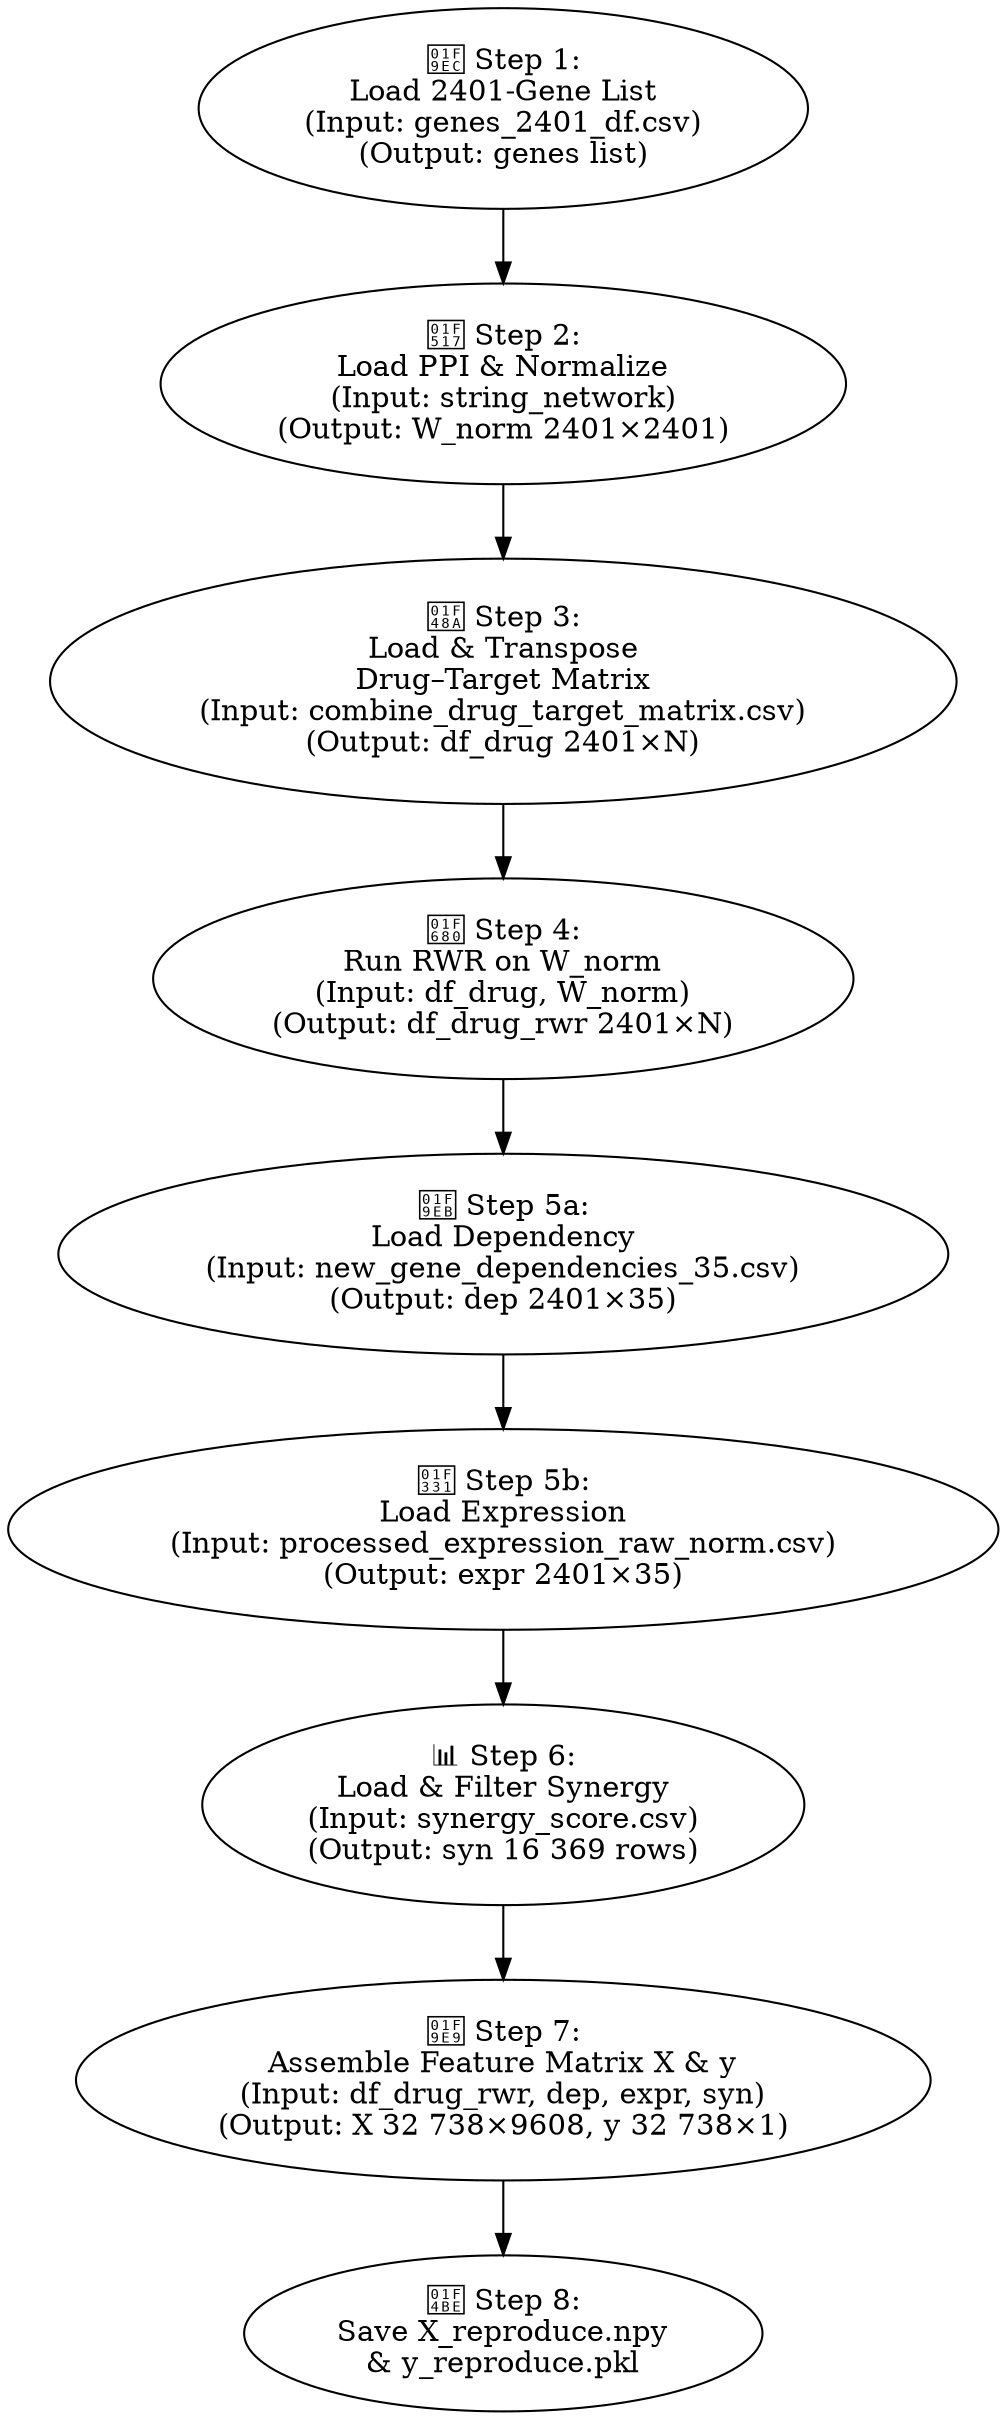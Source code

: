 // Preprocess Pipeline
digraph {
	edge_attr="color=\"#cccccc\", arrowsize=\"0.8\"" graph_attr="pad=\"0.5\", bgcolor=\"#fdfdfd\"" node_attr="shape=box, style=\"filled,rounded\", color=\"#aaaaaa\", fontname=\"Helvetica\", fontsize=\"10\", penwidth=\"1.5\"" rankdir=TB splines=ortho
	A [label="🧬 Step 1:
Load 2401-Gene List
(Input: genes_2401_df.csv)
(Output: genes list)" fillcolor="#ffe4e1"]
	B [label="🔗 Step 2:
Load PPI & Normalize
(Input: string_network)
(Output: W_norm 2401×2401)" fillcolor="#e6f7ff"]
	C [label="💊 Step 3:
Load & Transpose
Drug–Target Matrix
(Input: combine_drug_target_matrix.csv)
(Output: df_drug 2401×N)" fillcolor="#fff0b3"]
	D [label="🚀 Step 4:
Run RWR on W_norm
(Input: df_drug, W_norm)
(Output: df_drug_rwr 2401×N)" fillcolor="#d9e6d0"]
	E [label="🧫 Step 5a:
Load Dependency
(Input: new_gene_dependencies_35.csv)
(Output: dep 2401×35)" fillcolor="#ffe6f2"]
	F [label="🌱 Step 5b:
Load Expression
(Input: processed_expression_raw_norm.csv)
(Output: expr 2401×35)" fillcolor="#e8e8ff"]
	G [label="📊 Step 6:
Load & Filter Synergy
(Input: synergy_score.csv)
(Output: syn 16 369 rows)" fillcolor="#ffecd1"]
	H [label="🧩 Step 7:
Assemble Feature Matrix X & y
(Input: df_drug_rwr, dep, expr, syn)
(Output: X 32 738×9608, y 32 738×1)" fillcolor="#e1ffe6"]
	I [label="💾 Step 8:
Save X_reproduce.npy
& y_reproduce.pkl" fillcolor="#f0f0f0"]
	A -> B
	B -> C
	C -> D
	D -> E
	E -> F
	F -> G
	G -> H
	H -> I
}
